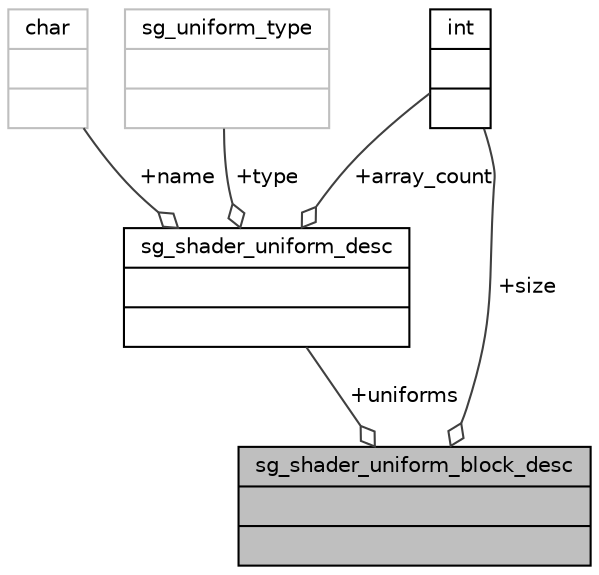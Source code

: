 digraph "sg_shader_uniform_block_desc"
{
 // INTERACTIVE_SVG=YES
  bgcolor="transparent";
  edge [fontname="Helvetica",fontsize="10",labelfontname="Helvetica",labelfontsize="10"];
  node [fontname="Helvetica",fontsize="10",shape=record];
  Node1 [label="{sg_shader_uniform_block_desc\n||}",height=0.2,width=0.4,color="black", fillcolor="grey75", style="filled" fontcolor="black"];
  Node2 -> Node1 [color="grey25",fontsize="10",style="solid",label=" +uniforms" ,arrowhead="odiamond",fontname="Helvetica"];
  Node2 [label="{sg_shader_uniform_desc\n||}",height=0.2,width=0.4,color="black",URL="$d2/d67/structsg__shader__uniform__desc.html"];
  Node3 -> Node2 [color="grey25",fontsize="10",style="solid",label=" +name" ,arrowhead="odiamond",fontname="Helvetica"];
  Node3 [label="{char\n||}",height=0.2,width=0.4,color="grey75"];
  Node4 -> Node2 [color="grey25",fontsize="10",style="solid",label=" +array_count" ,arrowhead="odiamond",fontname="Helvetica"];
  Node4 [label="{int\n||}",height=0.2,width=0.4,color="black",URL="$d1/da0/classint.html"];
  Node5 -> Node2 [color="grey25",fontsize="10",style="solid",label=" +type" ,arrowhead="odiamond",fontname="Helvetica"];
  Node5 [label="{sg_uniform_type\n||}",height=0.2,width=0.4,color="grey75"];
  Node4 -> Node1 [color="grey25",fontsize="10",style="solid",label=" +size" ,arrowhead="odiamond",fontname="Helvetica"];
}

